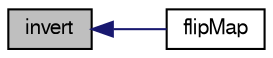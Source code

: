 digraph "invert"
{
  bgcolor="transparent";
  edge [fontname="FreeSans",fontsize="10",labelfontname="FreeSans",labelfontsize="10"];
  node [fontname="FreeSans",fontsize="10",shape=record];
  rankdir="LR";
  Node2641 [label="invert",height=0.2,width=0.4,color="black", fillcolor="grey75", style="filled", fontcolor="black"];
  Node2641 -> Node2642 [dir="back",color="midnightblue",fontsize="10",style="solid",fontname="FreeSans"];
  Node2642 [label="flipMap",height=0.2,width=0.4,color="black",URL="$a25450.html#a996e4df6a09881dbc50a7e1af0c65424"];
}
